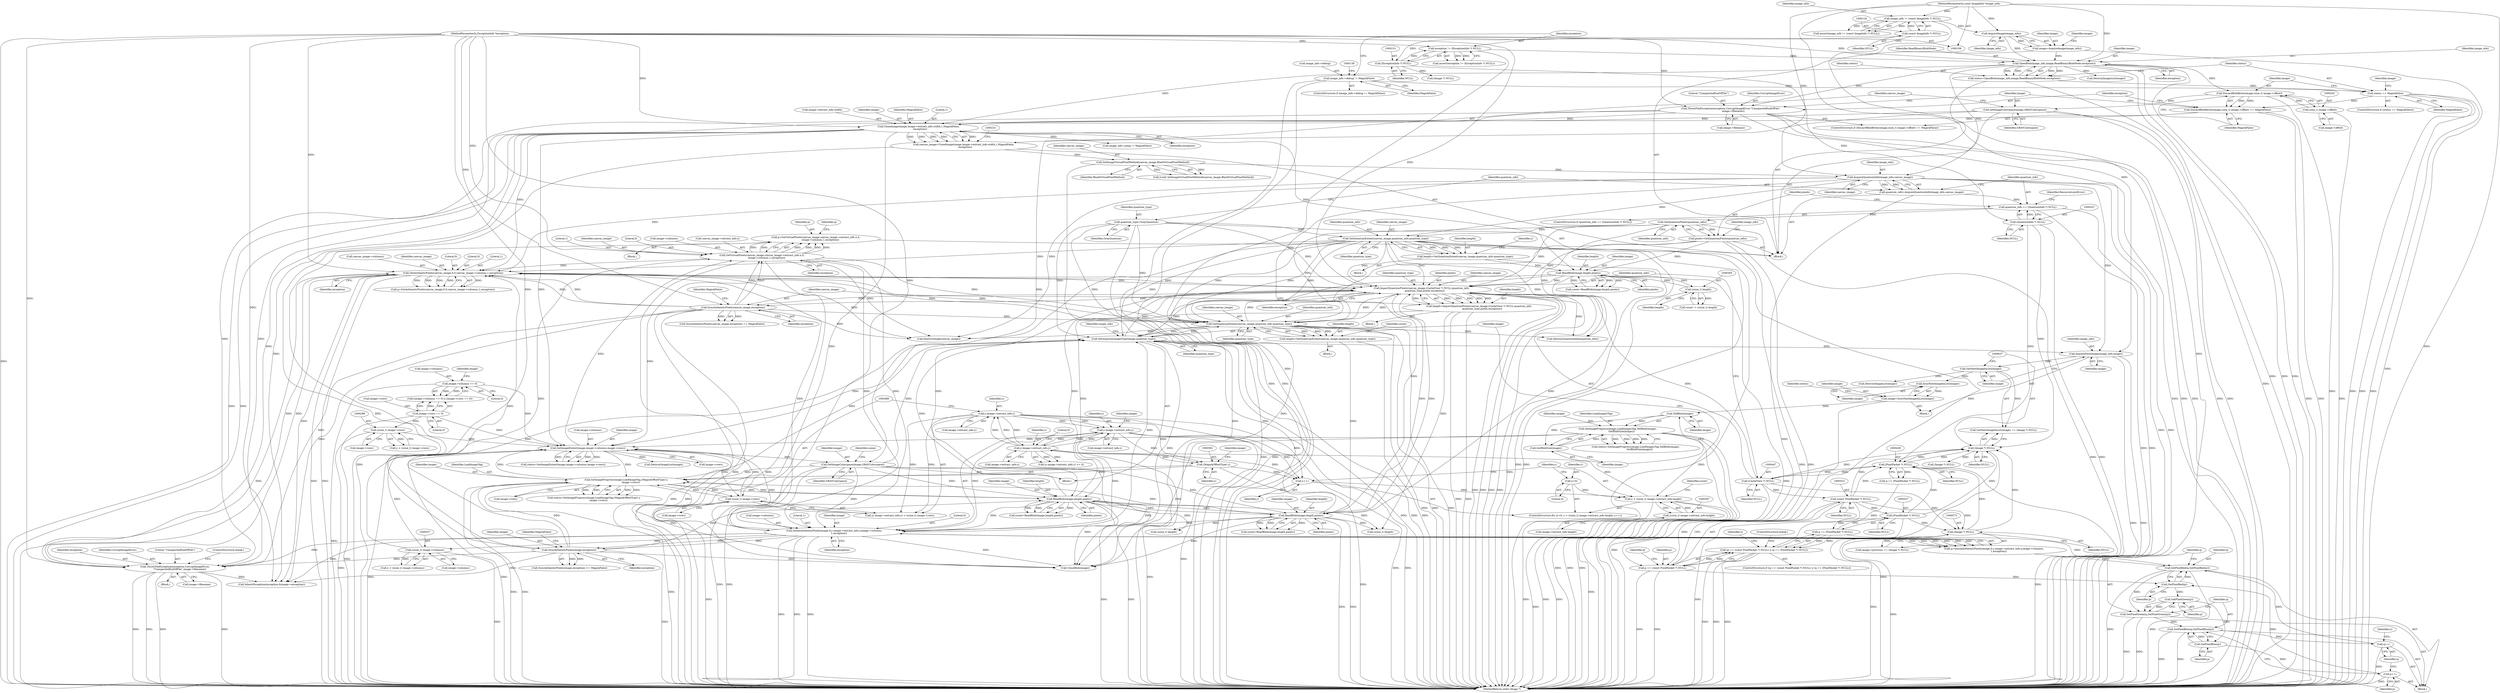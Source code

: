 digraph "0_ImageMagick_f6e9d0d9955e85bdd7540b251cd50d598dacc5e6_21@pointer" {
"1000485" [label="(Call,p=GetVirtualPixels(canvas_image,canvas_image->extract_info.x,0,\n            image->columns,1,exception))"];
"1000487" [label="(Call,GetVirtualPixels(canvas_image,canvas_image->extract_info.x,0,\n            image->columns,1,exception))"];
"1000455" [label="(Call,SyncAuthenticPixels(canvas_image,exception))"];
"1000444" [label="(Call,ImportQuantumPixels(canvas_image,(CacheView *) NULL,quantum_info,\n        quantum_type,pixels,exception))"];
"1000426" [label="(Call,GetAuthenticPixels(canvas_image,0,0,canvas_image->columns,1,exception))"];
"1000277" [label="(Call,GetQuantumExtent(canvas_image,quantum_info,quantum_type))"];
"1000240" [label="(Call,AcquireQuantumInfo(image_info,canvas_image))"];
"1000180" [label="(Call,OpenBlob(image_info,image,ReadBinaryBlobMode,exception))"];
"1000161" [label="(Call,AcquireImage(image_info))"];
"1000121" [label="(Call,image_info != (const ImageInfo *) NULL)"];
"1000107" [label="(MethodParameterIn,const ImageInfo *image_info)"];
"1000123" [label="(Call,(const ImageInfo *) NULL)"];
"1000159" [label="(Call,image=AcquireImage(image_info))"];
"1000148" [label="(Call,exception != (ExceptionInfo *) NULL)"];
"1000108" [label="(MethodParameterIn,ExceptionInfo *exception)"];
"1000150" [label="(Call,(ExceptionInfo *) NULL)"];
"1000232" [label="(Call,SetImageVirtualPixelMethod(canvas_image,BlackVirtualPixelMethod))"];
"1000218" [label="(Call,canvas_image=CloneImage(image,image->extract_info.width,1,MagickFalse,\n    exception))"];
"1000220" [label="(Call,CloneImage(image,image->extract_info.width,1,MagickFalse,\n    exception))"];
"1000215" [label="(Call,SetImageColorspace(image,GRAYColorspace))"];
"1000200" [label="(Call,DiscardBlobBytes(image,(size_t) image->offset))"];
"1000202" [label="(Call,(size_t) image->offset)"];
"1000199" [label="(Call,DiscardBlobBytes(image,(size_t) image->offset) == MagickFalse)"];
"1000186" [label="(Call,status == MagickFalse)"];
"1000178" [label="(Call,status=OpenBlob(image_info,image,ReadBinaryBlobMode,exception))"];
"1000133" [label="(Call,image_info->debug != MagickFalse)"];
"1000208" [label="(Call,ThrowFileException(exception,CorruptImageError,\"UnexpectedEndOfFile\",\n      image->filename))"];
"1000254" [label="(Call,GetQuantumPixels(quantum_info))"];
"1000244" [label="(Call,quantum_info == (QuantumInfo *) NULL)"];
"1000238" [label="(Call,quantum_info=AcquireQuantumInfo(image_info,canvas_image))"];
"1000246" [label="(Call,(QuantumInfo *) NULL)"];
"1000235" [label="(Call,quantum_type=GrayQuantum)"];
"1000380" [label="(Call,GetQuantumExtent(canvas_image,quantum_info,quantum_type))"];
"1000598" [label="(Call,SetQuantumImageType(image,quantum_type))"];
"1000578" [label="(Call,SetImageProgress(image,LoadImageTag,(MagickOffsetType) y,\n            image->rows))"];
"1000562" [label="(Call,SyncAuthenticPixels(image,exception))"];
"1000502" [label="(Call,QueueAuthenticPixels(image,0,y-image->extract_info.y,image->columns,\n            1,exception))"];
"1000594" [label="(Call,ReadBlob(image,length,pixels))"];
"1000386" [label="(Call,ReadBlob(image,length,pixels))"];
"1000370" [label="(Call,SetImageColorspace(image,GRAYColorspace))"];
"1000348" [label="(Call,SetImageExtent(image,image->columns,image->rows))"];
"1000297" [label="(Call,ReadBlob(image,length,pixels))"];
"1000304" [label="(Call,(ssize_t) length)"];
"1000275" [label="(Call,length=GetQuantumExtent(canvas_image,quantum_info,quantum_type))"];
"1000252" [label="(Call,pixels=GetQuantumPixels(quantum_info))"];
"1000654" [label="(Call,SetImageProgress(image,LoadImagesTag,TellBlob(image),\n          GetBlobSize(image)))"];
"1000659" [label="(Call,GetBlobSize(image))"];
"1000657" [label="(Call,TellBlob(image))"];
"1000648" [label="(Call,image=SyncNextImageInList(image))"];
"1000650" [label="(Call,SyncNextImageInList(image))"];
"1000634" [label="(Call,GetNextImageInList(image))"];
"1000629" [label="(Call,AcquireNextImage(image_info,image))"];
"1000165" [label="(Call,image->columns == 0)"];
"1000536" [label="(Call,(ssize_t) image->columns)"];
"1000287" [label="(Call,(ssize_t) image->rows)"];
"1000170" [label="(Call,image->rows == 0)"];
"1000479" [label="(Call,(ssize_t) image->rows)"];
"1000378" [label="(Call,length=GetQuantumExtent(canvas_image,quantum_info,quantum_type))"];
"1000442" [label="(Call,length=ImportQuantumPixels(canvas_image,(CacheView *) NULL,quantum_info,\n        quantum_type,pixels,exception))"];
"1000505" [label="(Call,y-image->extract_info.y)"];
"1000463" [label="(Call,y-image->extract_info.y)"];
"1000394" [label="(Call,y < (ssize_t) image->extract_info.height)"];
"1000391" [label="(Call,y=0)"];
"1000403" [label="(Call,y++)"];
"1000581" [label="(Call,(MagickOffsetType) y)"];
"1000472" [label="(Call,y-image->extract_info.y)"];
"1000396" [label="(Call,(ssize_t) image->extract_info.height)"];
"1000416" [label="(Call,ThrowFileException(exception,CorruptImageError,\n            \"UnexpectedEndOfFile\",image->filename))"];
"1000446" [label="(Call,(CacheView *) NULL)"];
"1000438" [label="(Call,(PixelPacket *) NULL)"];
"1000636" [label="(Call,(Image *) NULL)"];
"1000572" [label="(Call,(Image *) NULL)"];
"1000526" [label="(Call,(PixelPacket *) NULL)"];
"1000521" [label="(Call,(const PixelPacket *) NULL)"];
"1000519" [label="(Call,p == (const PixelPacket *) NULL)"];
"1000518" [label="(Call,(p == (const PixelPacket *) NULL) || (q == (PixelPacket *) NULL))"];
"1000546" [label="(Call,GetPixelRed(p))"];
"1000544" [label="(Call,SetPixelRed(q,GetPixelRed(p)))"];
"1000548" [label="(Call,SetPixelGreen(q,GetPixelGreen(p)))"];
"1000552" [label="(Call,SetPixelBlue(q,GetPixelBlue(p)))"];
"1000558" [label="(Call,q++)"];
"1000550" [label="(Call,GetPixelGreen(p))"];
"1000554" [label="(Call,GetPixelBlue(p))"];
"1000556" [label="(Call,p++)"];
"1000457" [label="(Identifier,exception)"];
"1000287" [label="(Call,(ssize_t) image->rows)"];
"1000600" [label="(Identifier,quantum_type)"];
"1000148" [label="(Call,exception != (ExceptionInfo *) NULL)"];
"1000592" [label="(Call,count=ReadBlob(image,length,pixels))"];
"1000195" [label="(Call,(Image *) NULL)"];
"1000227" [label="(Literal,1)"];
"1000217" [label="(Identifier,GRAYColorspace)"];
"1000185" [label="(ControlStructure,if (status == MagickFalse))"];
"1000440" [label="(Identifier,NULL)"];
"1000429" [label="(Literal,0)"];
"1000499" [label="(Identifier,exception)"];
"1000387" [label="(Identifier,image)"];
"1000556" [label="(Call,p++)"];
"1000465" [label="(Call,image->extract_info.y)"];
"1000169" [label="(Literal,0)"];
"1000542" [label="(Identifier,x)"];
"1000656" [label="(Identifier,LoadImagesTag)"];
"1000395" [label="(Identifier,y)"];
"1000346" [label="(Call,status=SetImageExtent(image,image->columns,image->rows))"];
"1000218" [label="(Call,canvas_image=CloneImage(image,image->extract_info.width,1,MagickFalse,\n    exception))"];
"1000562" [label="(Call,SyncAuthenticPixels(image,exception))"];
"1000630" [label="(Identifier,image_info)"];
"1000108" [label="(MethodParameterIn,ExceptionInfo *exception)"];
"1000543" [label="(Block,)"];
"1000152" [label="(Identifier,NULL)"];
"1000463" [label="(Call,y-image->extract_info.y)"];
"1000625" [label="(Call,(ssize_t) length)"];
"1000584" [label="(Call,image->rows)"];
"1000521" [label="(Call,(const PixelPacket *) NULL)"];
"1000259" [label="(Identifier,image_info)"];
"1000377" [label="(Block,)"];
"1000631" [label="(Identifier,image)"];
"1000240" [label="(Call,AcquireQuantumInfo(image_info,canvas_image))"];
"1000161" [label="(Call,AcquireImage(image_info))"];
"1000219" [label="(Identifier,canvas_image)"];
"1000536" [label="(Call,(ssize_t) image->columns)"];
"1000595" [label="(Identifier,image)"];
"1000186" [label="(Call,status == MagickFalse)"];
"1000628" [label="(Block,)"];
"1000404" [label="(Identifier,y)"];
"1000276" [label="(Identifier,length)"];
"1000568" [label="(Call,image->previous == (Image *) NULL)"];
"1000204" [label="(Call,image->offset)"];
"1000295" [label="(Call,count=ReadBlob(image,length,pixels))"];
"1000557" [label="(Identifier,p)"];
"1000107" [label="(MethodParameterIn,const ImageInfo *image_info)"];
"1000248" [label="(Identifier,NULL)"];
"1000555" [label="(Identifier,p)"];
"1000572" [label="(Call,(Image *) NULL)"];
"1000386" [label="(Call,ReadBlob(image,length,pixels))"];
"1000525" [label="(Identifier,q)"];
"1000207" [label="(Identifier,MagickFalse)"];
"1000392" [label="(Identifier,y)"];
"1000384" [label="(Call,count=ReadBlob(image,length,pixels))"];
"1000498" [label="(Literal,1)"];
"1000385" [label="(Identifier,count)"];
"1000420" [label="(Call,image->filename)"];
"1000350" [label="(Call,image->columns)"];
"1000375" [label="(Identifier,scene)"];
"1000191" [label="(Identifier,image)"];
"1000481" [label="(Call,image->rows)"];
"1000547" [label="(Identifier,p)"];
"1000147" [label="(Call,assert(exception != (ExceptionInfo *) NULL))"];
"1000167" [label="(Identifier,image)"];
"1000660" [label="(Identifier,image)"];
"1000423" [label="(ControlStructure,break;)"];
"1000532" [label="(Identifier,x)"];
"1000488" [label="(Identifier,canvas_image)"];
"1000300" [label="(Identifier,pixels)"];
"1000172" [label="(Identifier,image)"];
"1000529" [label="(ControlStructure,break;)"];
"1000458" [label="(Identifier,MagickFalse)"];
"1000464" [label="(Identifier,y)"];
"1000371" [label="(Identifier,image)"];
"1000368" [label="(Call,DestroyImageList(image))"];
"1000579" [label="(Identifier,image)"];
"1000581" [label="(Call,(MagickOffsetType) y)"];
"1000254" [label="(Call,GetQuantumPixels(quantum_info))"];
"1000550" [label="(Call,GetPixelGreen(p))"];
"1000512" [label="(Call,image->columns)"];
"1000558" [label="(Call,q++)"];
"1000501" [label="(Identifier,q)"];
"1000548" [label="(Call,SetPixelGreen(q,GetPixelGreen(p)))"];
"1000451" [label="(Identifier,pixels)"];
"1000321" [label="(Call,image_info->ping != MagickFalse)"];
"1000523" [label="(Identifier,NULL)"];
"1000182" [label="(Identifier,image)"];
"1000565" [label="(Identifier,MagickFalse)"];
"1000633" [label="(Call,GetNextImageInList(image) == (Image *) NULL)"];
"1000253" [label="(Identifier,pixels)"];
"1000390" [label="(ControlStructure,for (y=0; y < (ssize_t) image->extract_info.height; y++))"];
"1000361" [label="(Call,InheritException(exception,&image->exception))"];
"1000236" [label="(Identifier,quantum_type)"];
"1000657" [label="(Call,TellBlob(image))"];
"1000526" [label="(Call,(PixelPacket *) NULL)"];
"1000599" [label="(Identifier,image)"];
"1000561" [label="(Call,SyncAuthenticPixels(image,exception) == MagickFalse)"];
"1000211" [label="(Literal,\"UnexpectedEndOfFile\")"];
"1000120" [label="(Call,assert(image_info != (const ImageInfo *) NULL))"];
"1000551" [label="(Identifier,p)"];
"1000171" [label="(Call,image->rows)"];
"1000433" [label="(Literal,1)"];
"1000353" [label="(Call,image->rows)"];
"1000655" [label="(Identifier,image)"];
"1000162" [label="(Identifier,image_info)"];
"1000187" [label="(Identifier,status)"];
"1000200" [label="(Call,DiscardBlobBytes(image,(size_t) image->offset))"];
"1000578" [label="(Call,SetImageProgress(image,LoadImageTag,(MagickOffsetType) y,\n            image->rows))"];
"1000658" [label="(Identifier,image)"];
"1000444" [label="(Call,ImportQuantumPixels(canvas_image,(CacheView *) NULL,quantum_info,\n        quantum_type,pixels,exception))"];
"1000299" [label="(Identifier,length)"];
"1000642" [label="(Call,DestroyImageList(image))"];
"1000383" [label="(Identifier,quantum_type)"];
"1000697" [label="(MethodReturn,static Image *)"];
"1000517" [label="(ControlStructure,if ((p == (const PixelPacket *) NULL) || (q == (PixelPacket *) NULL)))"];
"1000348" [label="(Call,SetImageExtent(image,image->columns,image->rows))"];
"1000635" [label="(Identifier,image)"];
"1000285" [label="(Call,y < (ssize_t) image->rows)"];
"1000494" [label="(Literal,0)"];
"1000629" [label="(Call,AcquireNextImage(image_info,image))"];
"1000150" [label="(Call,(ExceptionInfo *) NULL)"];
"1000160" [label="(Identifier,image)"];
"1000250" [label="(Identifier,ResourceLimitError)"];
"1000462" [label="(Call,(y-image->extract_info.y) >= 0)"];
"1000164" [label="(Call,(image->columns == 0) || (image->rows == 0))"];
"1000232" [label="(Call,SetImageVirtualPixelMethod(canvas_image,BlackVirtualPixelMethod))"];
"1000382" [label="(Identifier,quantum_info)"];
"1000238" [label="(Call,quantum_info=AcquireQuantumInfo(image_info,canvas_image))"];
"1000222" [label="(Call,image->extract_info.width)"];
"1000221" [label="(Identifier,image)"];
"1000597" [label="(Identifier,pixels)"];
"1000165" [label="(Call,image->columns == 0)"];
"1000199" [label="(Call,DiscardBlobBytes(image,(size_t) image->offset) == MagickFalse)"];
"1000370" [label="(Call,SetImageColorspace(image,GRAYColorspace))"];
"1000255" [label="(Identifier,quantum_info)"];
"1000456" [label="(Identifier,canvas_image)"];
"1000121" [label="(Call,image_info != (const ImageInfo *) NULL)"];
"1000393" [label="(Literal,0)"];
"1000692" [label="(Call,CloseBlob(image))"];
"1000585" [label="(Identifier,image)"];
"1000649" [label="(Identifier,image)"];
"1000474" [label="(Call,image->extract_info.y)"];
"1000554" [label="(Call,GetPixelBlue(p))"];
"1000417" [label="(Identifier,exception)"];
"1000430" [label="(Call,canvas_image->columns)"];
"1000659" [label="(Call,GetBlobSize(image))"];
"1000415" [label="(Block,)"];
"1000688" [label="(Call,DestroyImage(canvas_image))"];
"1000502" [label="(Call,QueueAuthenticPixels(image,0,y-image->extract_info.y,image->columns,\n            1,exception))"];
"1000188" [label="(Identifier,MagickFalse)"];
"1000675" [label="(Call,DestroyQuantumInfo(quantum_info))"];
"1000479" [label="(Call,(ssize_t) image->rows)"];
"1000379" [label="(Identifier,length)"];
"1000306" [label="(Identifier,length)"];
"1000553" [label="(Identifier,q)"];
"1000372" [label="(Identifier,GRAYColorspace)"];
"1000280" [label="(Identifier,quantum_type)"];
"1000443" [label="(Identifier,length)"];
"1000234" [label="(Identifier,BlackVirtualPixelMethod)"];
"1000552" [label="(Call,SetPixelBlue(q,GetPixelBlue(p)))"];
"1000416" [label="(Call,ThrowFileException(exception,CorruptImageError,\n            \"UnexpectedEndOfFile\",image->filename))"];
"1000486" [label="(Identifier,p)"];
"1000446" [label="(Call,(CacheView *) NULL)"];
"1000485" [label="(Call,p=GetVirtualPixels(canvas_image,canvas_image->extract_info.x,0,\n            image->columns,1,exception))"];
"1000122" [label="(Identifier,image_info)"];
"1000515" [label="(Literal,1)"];
"1000506" [label="(Identifier,y)"];
"1000604" [label="(Identifier,image_info)"];
"1000298" [label="(Identifier,image)"];
"1000520" [label="(Identifier,p)"];
"1000503" [label="(Identifier,image)"];
"1000170" [label="(Call,image->rows == 0)"];
"1000233" [label="(Identifier,canvas_image)"];
"1000518" [label="(Call,(p == (const PixelPacket *) NULL) || (q == (PixelPacket *) NULL))"];
"1000237" [label="(Identifier,GrayQuantum)"];
"1000277" [label="(Call,GetQuantumExtent(canvas_image,quantum_info,quantum_type))"];
"1000159" [label="(Call,image=AcquireImage(image_info))"];
"1000192" [label="(Call,DestroyImageList(image))"];
"1000389" [label="(Identifier,pixels)"];
"1000583" [label="(Identifier,y)"];
"1000241" [label="(Identifier,image_info)"];
"1000544" [label="(Call,SetPixelRed(q,GetPixelRed(p)))"];
"1000427" [label="(Identifier,canvas_image)"];
"1000209" [label="(Identifier,exception)"];
"1000252" [label="(Call,pixels=GetQuantumPixels(quantum_info))"];
"1000454" [label="(Call,SyncAuthenticPixels(canvas_image,exception) == MagickFalse)"];
"1000235" [label="(Call,quantum_type=GrayQuantum)"];
"1000636" [label="(Call,(Image *) NULL)"];
"1000563" [label="(Identifier,image)"];
"1000180" [label="(Call,OpenBlob(image_info,image,ReadBinaryBlobMode,exception))"];
"1000181" [label="(Identifier,image_info)"];
"1000471" [label="(Call,(y-image->extract_info.y) < (ssize_t) image->rows)"];
"1000411" [label="(Identifier,count)"];
"1000244" [label="(Call,quantum_info == (QuantumInfo *) NULL)"];
"1000546" [label="(Call,GetPixelRed(p))"];
"1000125" [label="(Identifier,NULL)"];
"1000243" [label="(ControlStructure,if (quantum_info == (QuantumInfo *) NULL))"];
"1000449" [label="(Identifier,quantum_info)"];
"1000424" [label="(Call,q=GetAuthenticPixels(canvas_image,0,0,canvas_image->columns,1,exception))"];
"1000470" [label="(Literal,0)"];
"1000137" [label="(Identifier,MagickFalse)"];
"1000436" [label="(Call,q == (PixelPacket *) NULL)"];
"1000381" [label="(Identifier,canvas_image)"];
"1000412" [label="(Call,(ssize_t) length)"];
"1000634" [label="(Call,GetNextImageInList(image))"];
"1000455" [label="(Call,SyncAuthenticPixels(canvas_image,exception))"];
"1000215" [label="(Call,SetImageColorspace(image,GRAYColorspace))"];
"1000507" [label="(Call,image->extract_info.y)"];
"1000198" [label="(ControlStructure,if (DiscardBlobBytes(image,(size_t) image->offset) == MagickFalse))"];
"1000564" [label="(Identifier,exception)"];
"1000495" [label="(Call,image->columns)"];
"1000445" [label="(Identifier,canvas_image)"];
"1000230" [label="(Call,(void) SetImageVirtualPixelMethod(canvas_image,BlackVirtualPixelMethod))"];
"1000653" [label="(Identifier,status)"];
"1000349" [label="(Identifier,image)"];
"1000580" [label="(Identifier,LoadImageTag)"];
"1000645" [label="(Call,(Image *) NULL)"];
"1000210" [label="(Identifier,CorruptImageError)"];
"1000297" [label="(Call,ReadBlob(image,length,pixels))"];
"1000391" [label="(Call,y=0)"];
"1000279" [label="(Identifier,quantum_info)"];
"1000574" [label="(Identifier,NULL)"];
"1000519" [label="(Call,p == (const PixelPacket *) NULL)"];
"1000403" [label="(Call,y++)"];
"1000598" [label="(Call,SetQuantumImageType(image,quantum_type))"];
"1000434" [label="(Identifier,exception)"];
"1000418" [label="(Identifier,CorruptImageError)"];
"1000220" [label="(Call,CloneImage(image,image->extract_info.width,1,MagickFalse,\n    exception))"];
"1000201" [label="(Identifier,image)"];
"1000228" [label="(Identifier,MagickFalse)"];
"1000246" [label="(Call,(QuantumInfo *) NULL)"];
"1000448" [label="(Identifier,NULL)"];
"1000438" [label="(Call,(PixelPacket *) NULL)"];
"1000245" [label="(Identifier,quantum_info)"];
"1000524" [label="(Call,q == (PixelPacket *) NULL)"];
"1000450" [label="(Identifier,quantum_type)"];
"1000380" [label="(Call,GetQuantumExtent(canvas_image,quantum_info,quantum_type))"];
"1000650" [label="(Call,SyncNextImageInList(image))"];
"1000528" [label="(Identifier,NULL)"];
"1000208" [label="(Call,ThrowFileException(exception,CorruptImageError,\"UnexpectedEndOfFile\",\n      image->filename))"];
"1000516" [label="(Identifier,exception)"];
"1000275" [label="(Call,length=GetQuantumExtent(canvas_image,quantum_info,quantum_type))"];
"1000149" [label="(Identifier,exception)"];
"1000278" [label="(Identifier,canvas_image)"];
"1000489" [label="(Call,canvas_image->extract_info.x)"];
"1000109" [label="(Block,)"];
"1000229" [label="(Identifier,exception)"];
"1000426" [label="(Call,GetAuthenticPixels(canvas_image,0,0,canvas_image->columns,1,exception))"];
"1000318" [label="(Block,)"];
"1000216" [label="(Identifier,image)"];
"1000504" [label="(Literal,0)"];
"1000179" [label="(Identifier,status)"];
"1000302" [label="(Call,count != (ssize_t) length)"];
"1000651" [label="(Identifier,image)"];
"1000394" [label="(Call,y < (ssize_t) image->extract_info.height)"];
"1000174" [label="(Literal,0)"];
"1000398" [label="(Call,image->extract_info.height)"];
"1000472" [label="(Call,y-image->extract_info.y)"];
"1000166" [label="(Call,image->columns)"];
"1000270" [label="(Block,)"];
"1000538" [label="(Call,image->columns)"];
"1000419" [label="(Literal,\"UnexpectedEndOfFile\")"];
"1000202" [label="(Call,(size_t) image->offset)"];
"1000239" [label="(Identifier,quantum_info)"];
"1000654" [label="(Call,SetImageProgress(image,LoadImagesTag,TellBlob(image),\n          GetBlobSize(image)))"];
"1000178" [label="(Call,status=OpenBlob(image_info,image,ReadBinaryBlobMode,exception))"];
"1000545" [label="(Identifier,q)"];
"1000378" [label="(Call,length=GetQuantumExtent(canvas_image,quantum_info,quantum_type))"];
"1000405" [label="(Block,)"];
"1000638" [label="(Identifier,NULL)"];
"1000473" [label="(Identifier,y)"];
"1000594" [label="(Call,ReadBlob(image,length,pixels))"];
"1000388" [label="(Identifier,length)"];
"1000442" [label="(Call,length=ImportQuantumPixels(canvas_image,(CacheView *) NULL,quantum_info,\n        quantum_type,pixels,exception))"];
"1000242" [label="(Identifier,canvas_image)"];
"1000596" [label="(Identifier,length)"];
"1000289" [label="(Call,image->rows)"];
"1000534" [label="(Call,x < (ssize_t) image->columns)"];
"1000428" [label="(Literal,0)"];
"1000396" [label="(Call,(ssize_t) image->extract_info.height)"];
"1000132" [label="(ControlStructure,if (image_info->debug != MagickFalse))"];
"1000212" [label="(Call,image->filename)"];
"1000487" [label="(Call,GetVirtualPixels(canvas_image,canvas_image->extract_info.x,0,\n            image->columns,1,exception))"];
"1000559" [label="(Identifier,q)"];
"1000648" [label="(Call,image=SyncNextImageInList(image))"];
"1000505" [label="(Call,y-image->extract_info.y)"];
"1000304" [label="(Call,(ssize_t) length)"];
"1000500" [label="(Call,q=QueueAuthenticPixels(image,0,y-image->extract_info.y,image->columns,\n            1,exception))"];
"1000283" [label="(Identifier,y)"];
"1000549" [label="(Identifier,q)"];
"1000123" [label="(Call,(const ImageInfo *) NULL)"];
"1000184" [label="(Identifier,exception)"];
"1000133" [label="(Call,image_info->debug != MagickFalse)"];
"1000484" [label="(Block,)"];
"1000576" [label="(Call,status=SetImageProgress(image,LoadImageTag,(MagickOffsetType) y,\n            image->rows))"];
"1000183" [label="(Identifier,ReadBinaryBlobMode)"];
"1000134" [label="(Call,image_info->debug)"];
"1000513" [label="(Identifier,image)"];
"1000452" [label="(Identifier,exception)"];
"1000652" [label="(Call,status=SetImageProgress(image,LoadImagesTag,TellBlob(image),\n          GetBlobSize(image)))"];
"1000485" -> "1000484"  [label="AST: "];
"1000485" -> "1000487"  [label="CFG: "];
"1000486" -> "1000485"  [label="AST: "];
"1000487" -> "1000485"  [label="AST: "];
"1000501" -> "1000485"  [label="CFG: "];
"1000485" -> "1000697"  [label="DDG: "];
"1000487" -> "1000485"  [label="DDG: "];
"1000487" -> "1000485"  [label="DDG: "];
"1000487" -> "1000485"  [label="DDG: "];
"1000487" -> "1000485"  [label="DDG: "];
"1000487" -> "1000485"  [label="DDG: "];
"1000487" -> "1000485"  [label="DDG: "];
"1000485" -> "1000519"  [label="DDG: "];
"1000487" -> "1000499"  [label="CFG: "];
"1000488" -> "1000487"  [label="AST: "];
"1000489" -> "1000487"  [label="AST: "];
"1000494" -> "1000487"  [label="AST: "];
"1000495" -> "1000487"  [label="AST: "];
"1000498" -> "1000487"  [label="AST: "];
"1000499" -> "1000487"  [label="AST: "];
"1000487" -> "1000697"  [label="DDG: "];
"1000487" -> "1000697"  [label="DDG: "];
"1000487" -> "1000380"  [label="DDG: "];
"1000487" -> "1000426"  [label="DDG: "];
"1000455" -> "1000487"  [label="DDG: "];
"1000455" -> "1000487"  [label="DDG: "];
"1000348" -> "1000487"  [label="DDG: "];
"1000536" -> "1000487"  [label="DDG: "];
"1000108" -> "1000487"  [label="DDG: "];
"1000487" -> "1000502"  [label="DDG: "];
"1000487" -> "1000502"  [label="DDG: "];
"1000487" -> "1000688"  [label="DDG: "];
"1000455" -> "1000454"  [label="AST: "];
"1000455" -> "1000457"  [label="CFG: "];
"1000456" -> "1000455"  [label="AST: "];
"1000457" -> "1000455"  [label="AST: "];
"1000458" -> "1000455"  [label="CFG: "];
"1000455" -> "1000697"  [label="DDG: "];
"1000455" -> "1000697"  [label="DDG: "];
"1000455" -> "1000361"  [label="DDG: "];
"1000455" -> "1000380"  [label="DDG: "];
"1000455" -> "1000416"  [label="DDG: "];
"1000455" -> "1000426"  [label="DDG: "];
"1000455" -> "1000426"  [label="DDG: "];
"1000455" -> "1000454"  [label="DDG: "];
"1000455" -> "1000454"  [label="DDG: "];
"1000444" -> "1000455"  [label="DDG: "];
"1000444" -> "1000455"  [label="DDG: "];
"1000108" -> "1000455"  [label="DDG: "];
"1000455" -> "1000688"  [label="DDG: "];
"1000444" -> "1000442"  [label="AST: "];
"1000444" -> "1000452"  [label="CFG: "];
"1000445" -> "1000444"  [label="AST: "];
"1000446" -> "1000444"  [label="AST: "];
"1000449" -> "1000444"  [label="AST: "];
"1000450" -> "1000444"  [label="AST: "];
"1000451" -> "1000444"  [label="AST: "];
"1000452" -> "1000444"  [label="AST: "];
"1000442" -> "1000444"  [label="CFG: "];
"1000444" -> "1000697"  [label="DDG: "];
"1000444" -> "1000697"  [label="DDG: "];
"1000444" -> "1000697"  [label="DDG: "];
"1000444" -> "1000697"  [label="DDG: "];
"1000444" -> "1000380"  [label="DDG: "];
"1000444" -> "1000386"  [label="DDG: "];
"1000444" -> "1000442"  [label="DDG: "];
"1000444" -> "1000442"  [label="DDG: "];
"1000444" -> "1000442"  [label="DDG: "];
"1000444" -> "1000442"  [label="DDG: "];
"1000444" -> "1000442"  [label="DDG: "];
"1000444" -> "1000442"  [label="DDG: "];
"1000426" -> "1000444"  [label="DDG: "];
"1000426" -> "1000444"  [label="DDG: "];
"1000446" -> "1000444"  [label="DDG: "];
"1000254" -> "1000444"  [label="DDG: "];
"1000380" -> "1000444"  [label="DDG: "];
"1000380" -> "1000444"  [label="DDG: "];
"1000277" -> "1000444"  [label="DDG: "];
"1000277" -> "1000444"  [label="DDG: "];
"1000235" -> "1000444"  [label="DDG: "];
"1000598" -> "1000444"  [label="DDG: "];
"1000386" -> "1000444"  [label="DDG: "];
"1000252" -> "1000444"  [label="DDG: "];
"1000594" -> "1000444"  [label="DDG: "];
"1000297" -> "1000444"  [label="DDG: "];
"1000108" -> "1000444"  [label="DDG: "];
"1000444" -> "1000594"  [label="DDG: "];
"1000444" -> "1000598"  [label="DDG: "];
"1000444" -> "1000675"  [label="DDG: "];
"1000426" -> "1000424"  [label="AST: "];
"1000426" -> "1000434"  [label="CFG: "];
"1000427" -> "1000426"  [label="AST: "];
"1000428" -> "1000426"  [label="AST: "];
"1000429" -> "1000426"  [label="AST: "];
"1000430" -> "1000426"  [label="AST: "];
"1000433" -> "1000426"  [label="AST: "];
"1000434" -> "1000426"  [label="AST: "];
"1000424" -> "1000426"  [label="CFG: "];
"1000426" -> "1000697"  [label="DDG: "];
"1000426" -> "1000697"  [label="DDG: "];
"1000426" -> "1000697"  [label="DDG: "];
"1000426" -> "1000361"  [label="DDG: "];
"1000426" -> "1000380"  [label="DDG: "];
"1000426" -> "1000416"  [label="DDG: "];
"1000426" -> "1000424"  [label="DDG: "];
"1000426" -> "1000424"  [label="DDG: "];
"1000426" -> "1000424"  [label="DDG: "];
"1000426" -> "1000424"  [label="DDG: "];
"1000426" -> "1000424"  [label="DDG: "];
"1000277" -> "1000426"  [label="DDG: "];
"1000240" -> "1000426"  [label="DDG: "];
"1000380" -> "1000426"  [label="DDG: "];
"1000220" -> "1000426"  [label="DDG: "];
"1000502" -> "1000426"  [label="DDG: "];
"1000562" -> "1000426"  [label="DDG: "];
"1000416" -> "1000426"  [label="DDG: "];
"1000108" -> "1000426"  [label="DDG: "];
"1000426" -> "1000688"  [label="DDG: "];
"1000277" -> "1000275"  [label="AST: "];
"1000277" -> "1000280"  [label="CFG: "];
"1000278" -> "1000277"  [label="AST: "];
"1000279" -> "1000277"  [label="AST: "];
"1000280" -> "1000277"  [label="AST: "];
"1000275" -> "1000277"  [label="CFG: "];
"1000277" -> "1000697"  [label="DDG: "];
"1000277" -> "1000697"  [label="DDG: "];
"1000277" -> "1000697"  [label="DDG: "];
"1000277" -> "1000275"  [label="DDG: "];
"1000277" -> "1000275"  [label="DDG: "];
"1000277" -> "1000275"  [label="DDG: "];
"1000240" -> "1000277"  [label="DDG: "];
"1000254" -> "1000277"  [label="DDG: "];
"1000235" -> "1000277"  [label="DDG: "];
"1000277" -> "1000380"  [label="DDG: "];
"1000277" -> "1000380"  [label="DDG: "];
"1000277" -> "1000380"  [label="DDG: "];
"1000277" -> "1000598"  [label="DDG: "];
"1000277" -> "1000675"  [label="DDG: "];
"1000277" -> "1000688"  [label="DDG: "];
"1000240" -> "1000238"  [label="AST: "];
"1000240" -> "1000242"  [label="CFG: "];
"1000241" -> "1000240"  [label="AST: "];
"1000242" -> "1000240"  [label="AST: "];
"1000238" -> "1000240"  [label="CFG: "];
"1000240" -> "1000697"  [label="DDG: "];
"1000240" -> "1000697"  [label="DDG: "];
"1000240" -> "1000238"  [label="DDG: "];
"1000240" -> "1000238"  [label="DDG: "];
"1000180" -> "1000240"  [label="DDG: "];
"1000107" -> "1000240"  [label="DDG: "];
"1000232" -> "1000240"  [label="DDG: "];
"1000240" -> "1000380"  [label="DDG: "];
"1000240" -> "1000629"  [label="DDG: "];
"1000240" -> "1000688"  [label="DDG: "];
"1000180" -> "1000178"  [label="AST: "];
"1000180" -> "1000184"  [label="CFG: "];
"1000181" -> "1000180"  [label="AST: "];
"1000182" -> "1000180"  [label="AST: "];
"1000183" -> "1000180"  [label="AST: "];
"1000184" -> "1000180"  [label="AST: "];
"1000178" -> "1000180"  [label="CFG: "];
"1000180" -> "1000697"  [label="DDG: "];
"1000180" -> "1000697"  [label="DDG: "];
"1000180" -> "1000697"  [label="DDG: "];
"1000180" -> "1000178"  [label="DDG: "];
"1000180" -> "1000178"  [label="DDG: "];
"1000180" -> "1000178"  [label="DDG: "];
"1000180" -> "1000178"  [label="DDG: "];
"1000161" -> "1000180"  [label="DDG: "];
"1000107" -> "1000180"  [label="DDG: "];
"1000159" -> "1000180"  [label="DDG: "];
"1000148" -> "1000180"  [label="DDG: "];
"1000108" -> "1000180"  [label="DDG: "];
"1000180" -> "1000192"  [label="DDG: "];
"1000180" -> "1000200"  [label="DDG: "];
"1000180" -> "1000208"  [label="DDG: "];
"1000180" -> "1000220"  [label="DDG: "];
"1000161" -> "1000159"  [label="AST: "];
"1000161" -> "1000162"  [label="CFG: "];
"1000162" -> "1000161"  [label="AST: "];
"1000159" -> "1000161"  [label="CFG: "];
"1000161" -> "1000159"  [label="DDG: "];
"1000121" -> "1000161"  [label="DDG: "];
"1000107" -> "1000161"  [label="DDG: "];
"1000121" -> "1000120"  [label="AST: "];
"1000121" -> "1000123"  [label="CFG: "];
"1000122" -> "1000121"  [label="AST: "];
"1000123" -> "1000121"  [label="AST: "];
"1000120" -> "1000121"  [label="CFG: "];
"1000121" -> "1000697"  [label="DDG: "];
"1000121" -> "1000120"  [label="DDG: "];
"1000121" -> "1000120"  [label="DDG: "];
"1000107" -> "1000121"  [label="DDG: "];
"1000123" -> "1000121"  [label="DDG: "];
"1000107" -> "1000106"  [label="AST: "];
"1000107" -> "1000697"  [label="DDG: "];
"1000107" -> "1000629"  [label="DDG: "];
"1000123" -> "1000125"  [label="CFG: "];
"1000124" -> "1000123"  [label="AST: "];
"1000125" -> "1000123"  [label="AST: "];
"1000123" -> "1000150"  [label="DDG: "];
"1000159" -> "1000109"  [label="AST: "];
"1000160" -> "1000159"  [label="AST: "];
"1000167" -> "1000159"  [label="CFG: "];
"1000159" -> "1000697"  [label="DDG: "];
"1000148" -> "1000147"  [label="AST: "];
"1000148" -> "1000150"  [label="CFG: "];
"1000149" -> "1000148"  [label="AST: "];
"1000150" -> "1000148"  [label="AST: "];
"1000147" -> "1000148"  [label="CFG: "];
"1000148" -> "1000697"  [label="DDG: "];
"1000148" -> "1000147"  [label="DDG: "];
"1000148" -> "1000147"  [label="DDG: "];
"1000108" -> "1000148"  [label="DDG: "];
"1000150" -> "1000148"  [label="DDG: "];
"1000108" -> "1000106"  [label="AST: "];
"1000108" -> "1000697"  [label="DDG: "];
"1000108" -> "1000208"  [label="DDG: "];
"1000108" -> "1000220"  [label="DDG: "];
"1000108" -> "1000361"  [label="DDG: "];
"1000108" -> "1000416"  [label="DDG: "];
"1000108" -> "1000502"  [label="DDG: "];
"1000108" -> "1000562"  [label="DDG: "];
"1000150" -> "1000152"  [label="CFG: "];
"1000151" -> "1000150"  [label="AST: "];
"1000152" -> "1000150"  [label="AST: "];
"1000150" -> "1000195"  [label="DDG: "];
"1000150" -> "1000246"  [label="DDG: "];
"1000232" -> "1000230"  [label="AST: "];
"1000232" -> "1000234"  [label="CFG: "];
"1000233" -> "1000232"  [label="AST: "];
"1000234" -> "1000232"  [label="AST: "];
"1000230" -> "1000232"  [label="CFG: "];
"1000232" -> "1000697"  [label="DDG: "];
"1000232" -> "1000230"  [label="DDG: "];
"1000232" -> "1000230"  [label="DDG: "];
"1000218" -> "1000232"  [label="DDG: "];
"1000218" -> "1000109"  [label="AST: "];
"1000218" -> "1000220"  [label="CFG: "];
"1000219" -> "1000218"  [label="AST: "];
"1000220" -> "1000218"  [label="AST: "];
"1000231" -> "1000218"  [label="CFG: "];
"1000218" -> "1000697"  [label="DDG: "];
"1000220" -> "1000218"  [label="DDG: "];
"1000220" -> "1000218"  [label="DDG: "];
"1000220" -> "1000218"  [label="DDG: "];
"1000220" -> "1000218"  [label="DDG: "];
"1000220" -> "1000218"  [label="DDG: "];
"1000220" -> "1000229"  [label="CFG: "];
"1000221" -> "1000220"  [label="AST: "];
"1000222" -> "1000220"  [label="AST: "];
"1000227" -> "1000220"  [label="AST: "];
"1000228" -> "1000220"  [label="AST: "];
"1000229" -> "1000220"  [label="AST: "];
"1000220" -> "1000697"  [label="DDG: "];
"1000220" -> "1000697"  [label="DDG: "];
"1000215" -> "1000220"  [label="DDG: "];
"1000199" -> "1000220"  [label="DDG: "];
"1000208" -> "1000220"  [label="DDG: "];
"1000220" -> "1000297"  [label="DDG: "];
"1000220" -> "1000321"  [label="DDG: "];
"1000220" -> "1000348"  [label="DDG: "];
"1000220" -> "1000361"  [label="DDG: "];
"1000220" -> "1000416"  [label="DDG: "];
"1000220" -> "1000692"  [label="DDG: "];
"1000215" -> "1000109"  [label="AST: "];
"1000215" -> "1000217"  [label="CFG: "];
"1000216" -> "1000215"  [label="AST: "];
"1000217" -> "1000215"  [label="AST: "];
"1000219" -> "1000215"  [label="CFG: "];
"1000215" -> "1000697"  [label="DDG: "];
"1000215" -> "1000697"  [label="DDG: "];
"1000200" -> "1000215"  [label="DDG: "];
"1000215" -> "1000370"  [label="DDG: "];
"1000200" -> "1000199"  [label="AST: "];
"1000200" -> "1000202"  [label="CFG: "];
"1000201" -> "1000200"  [label="AST: "];
"1000202" -> "1000200"  [label="AST: "];
"1000207" -> "1000200"  [label="CFG: "];
"1000200" -> "1000697"  [label="DDG: "];
"1000200" -> "1000199"  [label="DDG: "];
"1000200" -> "1000199"  [label="DDG: "];
"1000202" -> "1000200"  [label="DDG: "];
"1000202" -> "1000204"  [label="CFG: "];
"1000203" -> "1000202"  [label="AST: "];
"1000204" -> "1000202"  [label="AST: "];
"1000202" -> "1000697"  [label="DDG: "];
"1000199" -> "1000198"  [label="AST: "];
"1000199" -> "1000207"  [label="CFG: "];
"1000207" -> "1000199"  [label="AST: "];
"1000209" -> "1000199"  [label="CFG: "];
"1000216" -> "1000199"  [label="CFG: "];
"1000199" -> "1000697"  [label="DDG: "];
"1000199" -> "1000697"  [label="DDG: "];
"1000186" -> "1000199"  [label="DDG: "];
"1000186" -> "1000185"  [label="AST: "];
"1000186" -> "1000188"  [label="CFG: "];
"1000187" -> "1000186"  [label="AST: "];
"1000188" -> "1000186"  [label="AST: "];
"1000191" -> "1000186"  [label="CFG: "];
"1000201" -> "1000186"  [label="CFG: "];
"1000186" -> "1000697"  [label="DDG: "];
"1000186" -> "1000697"  [label="DDG: "];
"1000186" -> "1000697"  [label="DDG: "];
"1000178" -> "1000186"  [label="DDG: "];
"1000133" -> "1000186"  [label="DDG: "];
"1000178" -> "1000109"  [label="AST: "];
"1000179" -> "1000178"  [label="AST: "];
"1000187" -> "1000178"  [label="CFG: "];
"1000178" -> "1000697"  [label="DDG: "];
"1000133" -> "1000132"  [label="AST: "];
"1000133" -> "1000137"  [label="CFG: "];
"1000134" -> "1000133"  [label="AST: "];
"1000137" -> "1000133"  [label="AST: "];
"1000139" -> "1000133"  [label="CFG: "];
"1000149" -> "1000133"  [label="CFG: "];
"1000133" -> "1000697"  [label="DDG: "];
"1000133" -> "1000697"  [label="DDG: "];
"1000208" -> "1000198"  [label="AST: "];
"1000208" -> "1000212"  [label="CFG: "];
"1000209" -> "1000208"  [label="AST: "];
"1000210" -> "1000208"  [label="AST: "];
"1000211" -> "1000208"  [label="AST: "];
"1000212" -> "1000208"  [label="AST: "];
"1000216" -> "1000208"  [label="CFG: "];
"1000208" -> "1000697"  [label="DDG: "];
"1000208" -> "1000697"  [label="DDG: "];
"1000208" -> "1000697"  [label="DDG: "];
"1000208" -> "1000416"  [label="DDG: "];
"1000208" -> "1000416"  [label="DDG: "];
"1000254" -> "1000252"  [label="AST: "];
"1000254" -> "1000255"  [label="CFG: "];
"1000255" -> "1000254"  [label="AST: "];
"1000252" -> "1000254"  [label="CFG: "];
"1000254" -> "1000697"  [label="DDG: "];
"1000254" -> "1000252"  [label="DDG: "];
"1000244" -> "1000254"  [label="DDG: "];
"1000254" -> "1000380"  [label="DDG: "];
"1000254" -> "1000675"  [label="DDG: "];
"1000244" -> "1000243"  [label="AST: "];
"1000244" -> "1000246"  [label="CFG: "];
"1000245" -> "1000244"  [label="AST: "];
"1000246" -> "1000244"  [label="AST: "];
"1000250" -> "1000244"  [label="CFG: "];
"1000253" -> "1000244"  [label="CFG: "];
"1000244" -> "1000697"  [label="DDG: "];
"1000244" -> "1000697"  [label="DDG: "];
"1000238" -> "1000244"  [label="DDG: "];
"1000246" -> "1000244"  [label="DDG: "];
"1000238" -> "1000109"  [label="AST: "];
"1000239" -> "1000238"  [label="AST: "];
"1000245" -> "1000238"  [label="CFG: "];
"1000238" -> "1000697"  [label="DDG: "];
"1000246" -> "1000248"  [label="CFG: "];
"1000247" -> "1000246"  [label="AST: "];
"1000248" -> "1000246"  [label="AST: "];
"1000246" -> "1000697"  [label="DDG: "];
"1000246" -> "1000438"  [label="DDG: "];
"1000246" -> "1000636"  [label="DDG: "];
"1000235" -> "1000109"  [label="AST: "];
"1000235" -> "1000237"  [label="CFG: "];
"1000236" -> "1000235"  [label="AST: "];
"1000237" -> "1000235"  [label="AST: "];
"1000239" -> "1000235"  [label="CFG: "];
"1000235" -> "1000697"  [label="DDG: "];
"1000235" -> "1000697"  [label="DDG: "];
"1000235" -> "1000380"  [label="DDG: "];
"1000235" -> "1000598"  [label="DDG: "];
"1000380" -> "1000378"  [label="AST: "];
"1000380" -> "1000383"  [label="CFG: "];
"1000381" -> "1000380"  [label="AST: "];
"1000382" -> "1000380"  [label="AST: "];
"1000383" -> "1000380"  [label="AST: "];
"1000378" -> "1000380"  [label="CFG: "];
"1000380" -> "1000697"  [label="DDG: "];
"1000380" -> "1000697"  [label="DDG: "];
"1000380" -> "1000697"  [label="DDG: "];
"1000380" -> "1000378"  [label="DDG: "];
"1000380" -> "1000378"  [label="DDG: "];
"1000380" -> "1000378"  [label="DDG: "];
"1000598" -> "1000380"  [label="DDG: "];
"1000380" -> "1000598"  [label="DDG: "];
"1000380" -> "1000675"  [label="DDG: "];
"1000380" -> "1000688"  [label="DDG: "];
"1000598" -> "1000318"  [label="AST: "];
"1000598" -> "1000600"  [label="CFG: "];
"1000599" -> "1000598"  [label="AST: "];
"1000600" -> "1000598"  [label="AST: "];
"1000604" -> "1000598"  [label="CFG: "];
"1000598" -> "1000697"  [label="DDG: "];
"1000598" -> "1000697"  [label="DDG: "];
"1000598" -> "1000348"  [label="DDG: "];
"1000578" -> "1000598"  [label="DDG: "];
"1000562" -> "1000598"  [label="DDG: "];
"1000594" -> "1000598"  [label="DDG: "];
"1000502" -> "1000598"  [label="DDG: "];
"1000386" -> "1000598"  [label="DDG: "];
"1000370" -> "1000598"  [label="DDG: "];
"1000598" -> "1000629"  [label="DDG: "];
"1000598" -> "1000692"  [label="DDG: "];
"1000578" -> "1000576"  [label="AST: "];
"1000578" -> "1000584"  [label="CFG: "];
"1000579" -> "1000578"  [label="AST: "];
"1000580" -> "1000578"  [label="AST: "];
"1000581" -> "1000578"  [label="AST: "];
"1000584" -> "1000578"  [label="AST: "];
"1000576" -> "1000578"  [label="CFG: "];
"1000578" -> "1000697"  [label="DDG: "];
"1000578" -> "1000697"  [label="DDG: "];
"1000578" -> "1000697"  [label="DDG: "];
"1000578" -> "1000348"  [label="DDG: "];
"1000578" -> "1000479"  [label="DDG: "];
"1000578" -> "1000576"  [label="DDG: "];
"1000578" -> "1000576"  [label="DDG: "];
"1000578" -> "1000576"  [label="DDG: "];
"1000578" -> "1000576"  [label="DDG: "];
"1000562" -> "1000578"  [label="DDG: "];
"1000594" -> "1000578"  [label="DDG: "];
"1000386" -> "1000578"  [label="DDG: "];
"1000370" -> "1000578"  [label="DDG: "];
"1000581" -> "1000578"  [label="DDG: "];
"1000479" -> "1000578"  [label="DDG: "];
"1000348" -> "1000578"  [label="DDG: "];
"1000578" -> "1000594"  [label="DDG: "];
"1000578" -> "1000692"  [label="DDG: "];
"1000562" -> "1000561"  [label="AST: "];
"1000562" -> "1000564"  [label="CFG: "];
"1000563" -> "1000562"  [label="AST: "];
"1000564" -> "1000562"  [label="AST: "];
"1000565" -> "1000562"  [label="CFG: "];
"1000562" -> "1000697"  [label="DDG: "];
"1000562" -> "1000361"  [label="DDG: "];
"1000562" -> "1000416"  [label="DDG: "];
"1000562" -> "1000561"  [label="DDG: "];
"1000562" -> "1000561"  [label="DDG: "];
"1000502" -> "1000562"  [label="DDG: "];
"1000502" -> "1000562"  [label="DDG: "];
"1000562" -> "1000594"  [label="DDG: "];
"1000562" -> "1000692"  [label="DDG: "];
"1000502" -> "1000500"  [label="AST: "];
"1000502" -> "1000516"  [label="CFG: "];
"1000503" -> "1000502"  [label="AST: "];
"1000504" -> "1000502"  [label="AST: "];
"1000505" -> "1000502"  [label="AST: "];
"1000512" -> "1000502"  [label="AST: "];
"1000515" -> "1000502"  [label="AST: "];
"1000516" -> "1000502"  [label="AST: "];
"1000500" -> "1000502"  [label="CFG: "];
"1000502" -> "1000697"  [label="DDG: "];
"1000502" -> "1000697"  [label="DDG: "];
"1000502" -> "1000697"  [label="DDG: "];
"1000502" -> "1000348"  [label="DDG: "];
"1000502" -> "1000361"  [label="DDG: "];
"1000502" -> "1000416"  [label="DDG: "];
"1000502" -> "1000500"  [label="DDG: "];
"1000502" -> "1000500"  [label="DDG: "];
"1000502" -> "1000500"  [label="DDG: "];
"1000502" -> "1000500"  [label="DDG: "];
"1000502" -> "1000500"  [label="DDG: "];
"1000502" -> "1000500"  [label="DDG: "];
"1000594" -> "1000502"  [label="DDG: "];
"1000386" -> "1000502"  [label="DDG: "];
"1000370" -> "1000502"  [label="DDG: "];
"1000505" -> "1000502"  [label="DDG: "];
"1000505" -> "1000502"  [label="DDG: "];
"1000502" -> "1000536"  [label="DDG: "];
"1000502" -> "1000692"  [label="DDG: "];
"1000594" -> "1000592"  [label="AST: "];
"1000594" -> "1000597"  [label="CFG: "];
"1000595" -> "1000594"  [label="AST: "];
"1000596" -> "1000594"  [label="AST: "];
"1000597" -> "1000594"  [label="AST: "];
"1000592" -> "1000594"  [label="CFG: "];
"1000594" -> "1000697"  [label="DDG: "];
"1000594" -> "1000697"  [label="DDG: "];
"1000594" -> "1000386"  [label="DDG: "];
"1000594" -> "1000412"  [label="DDG: "];
"1000594" -> "1000592"  [label="DDG: "];
"1000594" -> "1000592"  [label="DDG: "];
"1000594" -> "1000592"  [label="DDG: "];
"1000386" -> "1000594"  [label="DDG: "];
"1000370" -> "1000594"  [label="DDG: "];
"1000442" -> "1000594"  [label="DDG: "];
"1000594" -> "1000625"  [label="DDG: "];
"1000594" -> "1000692"  [label="DDG: "];
"1000386" -> "1000384"  [label="AST: "];
"1000386" -> "1000389"  [label="CFG: "];
"1000387" -> "1000386"  [label="AST: "];
"1000388" -> "1000386"  [label="AST: "];
"1000389" -> "1000386"  [label="AST: "];
"1000384" -> "1000386"  [label="CFG: "];
"1000386" -> "1000697"  [label="DDG: "];
"1000386" -> "1000697"  [label="DDG: "];
"1000386" -> "1000384"  [label="DDG: "];
"1000386" -> "1000384"  [label="DDG: "];
"1000386" -> "1000384"  [label="DDG: "];
"1000370" -> "1000386"  [label="DDG: "];
"1000378" -> "1000386"  [label="DDG: "];
"1000252" -> "1000386"  [label="DDG: "];
"1000297" -> "1000386"  [label="DDG: "];
"1000386" -> "1000412"  [label="DDG: "];
"1000386" -> "1000625"  [label="DDG: "];
"1000386" -> "1000692"  [label="DDG: "];
"1000370" -> "1000318"  [label="AST: "];
"1000370" -> "1000372"  [label="CFG: "];
"1000371" -> "1000370"  [label="AST: "];
"1000372" -> "1000370"  [label="AST: "];
"1000375" -> "1000370"  [label="CFG: "];
"1000370" -> "1000697"  [label="DDG: "];
"1000370" -> "1000697"  [label="DDG: "];
"1000348" -> "1000370"  [label="DDG: "];
"1000370" -> "1000692"  [label="DDG: "];
"1000348" -> "1000346"  [label="AST: "];
"1000348" -> "1000353"  [label="CFG: "];
"1000349" -> "1000348"  [label="AST: "];
"1000350" -> "1000348"  [label="AST: "];
"1000353" -> "1000348"  [label="AST: "];
"1000346" -> "1000348"  [label="CFG: "];
"1000348" -> "1000697"  [label="DDG: "];
"1000348" -> "1000697"  [label="DDG: "];
"1000348" -> "1000346"  [label="DDG: "];
"1000348" -> "1000346"  [label="DDG: "];
"1000348" -> "1000346"  [label="DDG: "];
"1000297" -> "1000348"  [label="DDG: "];
"1000654" -> "1000348"  [label="DDG: "];
"1000165" -> "1000348"  [label="DDG: "];
"1000536" -> "1000348"  [label="DDG: "];
"1000287" -> "1000348"  [label="DDG: "];
"1000170" -> "1000348"  [label="DDG: "];
"1000479" -> "1000348"  [label="DDG: "];
"1000348" -> "1000368"  [label="DDG: "];
"1000348" -> "1000479"  [label="DDG: "];
"1000297" -> "1000295"  [label="AST: "];
"1000297" -> "1000300"  [label="CFG: "];
"1000298" -> "1000297"  [label="AST: "];
"1000299" -> "1000297"  [label="AST: "];
"1000300" -> "1000297"  [label="AST: "];
"1000295" -> "1000297"  [label="CFG: "];
"1000297" -> "1000697"  [label="DDG: "];
"1000297" -> "1000295"  [label="DDG: "];
"1000297" -> "1000295"  [label="DDG: "];
"1000297" -> "1000295"  [label="DDG: "];
"1000304" -> "1000297"  [label="DDG: "];
"1000275" -> "1000297"  [label="DDG: "];
"1000252" -> "1000297"  [label="DDG: "];
"1000297" -> "1000304"  [label="DDG: "];
"1000297" -> "1000692"  [label="DDG: "];
"1000304" -> "1000302"  [label="AST: "];
"1000304" -> "1000306"  [label="CFG: "];
"1000305" -> "1000304"  [label="AST: "];
"1000306" -> "1000304"  [label="AST: "];
"1000302" -> "1000304"  [label="CFG: "];
"1000304" -> "1000302"  [label="DDG: "];
"1000275" -> "1000270"  [label="AST: "];
"1000276" -> "1000275"  [label="AST: "];
"1000283" -> "1000275"  [label="CFG: "];
"1000275" -> "1000697"  [label="DDG: "];
"1000252" -> "1000109"  [label="AST: "];
"1000253" -> "1000252"  [label="AST: "];
"1000259" -> "1000252"  [label="CFG: "];
"1000252" -> "1000697"  [label="DDG: "];
"1000252" -> "1000697"  [label="DDG: "];
"1000654" -> "1000652"  [label="AST: "];
"1000654" -> "1000659"  [label="CFG: "];
"1000655" -> "1000654"  [label="AST: "];
"1000656" -> "1000654"  [label="AST: "];
"1000657" -> "1000654"  [label="AST: "];
"1000659" -> "1000654"  [label="AST: "];
"1000652" -> "1000654"  [label="CFG: "];
"1000654" -> "1000697"  [label="DDG: "];
"1000654" -> "1000697"  [label="DDG: "];
"1000654" -> "1000697"  [label="DDG: "];
"1000654" -> "1000652"  [label="DDG: "];
"1000654" -> "1000652"  [label="DDG: "];
"1000654" -> "1000652"  [label="DDG: "];
"1000654" -> "1000652"  [label="DDG: "];
"1000659" -> "1000654"  [label="DDG: "];
"1000657" -> "1000654"  [label="DDG: "];
"1000654" -> "1000692"  [label="DDG: "];
"1000659" -> "1000660"  [label="CFG: "];
"1000660" -> "1000659"  [label="AST: "];
"1000657" -> "1000659"  [label="DDG: "];
"1000657" -> "1000658"  [label="CFG: "];
"1000658" -> "1000657"  [label="AST: "];
"1000660" -> "1000657"  [label="CFG: "];
"1000648" -> "1000657"  [label="DDG: "];
"1000648" -> "1000628"  [label="AST: "];
"1000648" -> "1000650"  [label="CFG: "];
"1000649" -> "1000648"  [label="AST: "];
"1000650" -> "1000648"  [label="AST: "];
"1000653" -> "1000648"  [label="CFG: "];
"1000648" -> "1000697"  [label="DDG: "];
"1000650" -> "1000648"  [label="DDG: "];
"1000650" -> "1000651"  [label="CFG: "];
"1000651" -> "1000650"  [label="AST: "];
"1000634" -> "1000650"  [label="DDG: "];
"1000634" -> "1000633"  [label="AST: "];
"1000634" -> "1000635"  [label="CFG: "];
"1000635" -> "1000634"  [label="AST: "];
"1000637" -> "1000634"  [label="CFG: "];
"1000634" -> "1000633"  [label="DDG: "];
"1000629" -> "1000634"  [label="DDG: "];
"1000634" -> "1000642"  [label="DDG: "];
"1000629" -> "1000628"  [label="AST: "];
"1000629" -> "1000631"  [label="CFG: "];
"1000630" -> "1000629"  [label="AST: "];
"1000631" -> "1000629"  [label="AST: "];
"1000635" -> "1000629"  [label="CFG: "];
"1000629" -> "1000697"  [label="DDG: "];
"1000629" -> "1000697"  [label="DDG: "];
"1000165" -> "1000164"  [label="AST: "];
"1000165" -> "1000169"  [label="CFG: "];
"1000166" -> "1000165"  [label="AST: "];
"1000169" -> "1000165"  [label="AST: "];
"1000172" -> "1000165"  [label="CFG: "];
"1000164" -> "1000165"  [label="CFG: "];
"1000165" -> "1000697"  [label="DDG: "];
"1000165" -> "1000164"  [label="DDG: "];
"1000165" -> "1000164"  [label="DDG: "];
"1000536" -> "1000534"  [label="AST: "];
"1000536" -> "1000538"  [label="CFG: "];
"1000537" -> "1000536"  [label="AST: "];
"1000538" -> "1000536"  [label="AST: "];
"1000534" -> "1000536"  [label="CFG: "];
"1000536" -> "1000697"  [label="DDG: "];
"1000536" -> "1000534"  [label="DDG: "];
"1000287" -> "1000285"  [label="AST: "];
"1000287" -> "1000289"  [label="CFG: "];
"1000288" -> "1000287"  [label="AST: "];
"1000289" -> "1000287"  [label="AST: "];
"1000285" -> "1000287"  [label="CFG: "];
"1000287" -> "1000697"  [label="DDG: "];
"1000287" -> "1000285"  [label="DDG: "];
"1000170" -> "1000287"  [label="DDG: "];
"1000170" -> "1000164"  [label="AST: "];
"1000170" -> "1000174"  [label="CFG: "];
"1000171" -> "1000170"  [label="AST: "];
"1000174" -> "1000170"  [label="AST: "];
"1000164" -> "1000170"  [label="CFG: "];
"1000170" -> "1000697"  [label="DDG: "];
"1000170" -> "1000164"  [label="DDG: "];
"1000170" -> "1000164"  [label="DDG: "];
"1000479" -> "1000471"  [label="AST: "];
"1000479" -> "1000481"  [label="CFG: "];
"1000480" -> "1000479"  [label="AST: "];
"1000481" -> "1000479"  [label="AST: "];
"1000471" -> "1000479"  [label="CFG: "];
"1000479" -> "1000697"  [label="DDG: "];
"1000479" -> "1000471"  [label="DDG: "];
"1000378" -> "1000377"  [label="AST: "];
"1000379" -> "1000378"  [label="AST: "];
"1000385" -> "1000378"  [label="CFG: "];
"1000378" -> "1000697"  [label="DDG: "];
"1000442" -> "1000405"  [label="AST: "];
"1000443" -> "1000442"  [label="AST: "];
"1000456" -> "1000442"  [label="CFG: "];
"1000442" -> "1000697"  [label="DDG: "];
"1000442" -> "1000697"  [label="DDG: "];
"1000442" -> "1000625"  [label="DDG: "];
"1000505" -> "1000507"  [label="CFG: "];
"1000506" -> "1000505"  [label="AST: "];
"1000507" -> "1000505"  [label="AST: "];
"1000513" -> "1000505"  [label="CFG: "];
"1000505" -> "1000697"  [label="DDG: "];
"1000505" -> "1000697"  [label="DDG: "];
"1000505" -> "1000403"  [label="DDG: "];
"1000505" -> "1000463"  [label="DDG: "];
"1000463" -> "1000505"  [label="DDG: "];
"1000463" -> "1000505"  [label="DDG: "];
"1000472" -> "1000505"  [label="DDG: "];
"1000472" -> "1000505"  [label="DDG: "];
"1000505" -> "1000581"  [label="DDG: "];
"1000463" -> "1000462"  [label="AST: "];
"1000463" -> "1000465"  [label="CFG: "];
"1000464" -> "1000463"  [label="AST: "];
"1000465" -> "1000463"  [label="AST: "];
"1000470" -> "1000463"  [label="CFG: "];
"1000463" -> "1000697"  [label="DDG: "];
"1000463" -> "1000403"  [label="DDG: "];
"1000463" -> "1000462"  [label="DDG: "];
"1000463" -> "1000462"  [label="DDG: "];
"1000394" -> "1000463"  [label="DDG: "];
"1000472" -> "1000463"  [label="DDG: "];
"1000463" -> "1000472"  [label="DDG: "];
"1000463" -> "1000472"  [label="DDG: "];
"1000463" -> "1000581"  [label="DDG: "];
"1000394" -> "1000390"  [label="AST: "];
"1000394" -> "1000396"  [label="CFG: "];
"1000395" -> "1000394"  [label="AST: "];
"1000396" -> "1000394"  [label="AST: "];
"1000411" -> "1000394"  [label="CFG: "];
"1000599" -> "1000394"  [label="CFG: "];
"1000394" -> "1000697"  [label="DDG: "];
"1000394" -> "1000697"  [label="DDG: "];
"1000394" -> "1000697"  [label="DDG: "];
"1000391" -> "1000394"  [label="DDG: "];
"1000403" -> "1000394"  [label="DDG: "];
"1000396" -> "1000394"  [label="DDG: "];
"1000391" -> "1000390"  [label="AST: "];
"1000391" -> "1000393"  [label="CFG: "];
"1000392" -> "1000391"  [label="AST: "];
"1000393" -> "1000391"  [label="AST: "];
"1000395" -> "1000391"  [label="CFG: "];
"1000403" -> "1000390"  [label="AST: "];
"1000403" -> "1000404"  [label="CFG: "];
"1000404" -> "1000403"  [label="AST: "];
"1000395" -> "1000403"  [label="CFG: "];
"1000581" -> "1000403"  [label="DDG: "];
"1000472" -> "1000403"  [label="DDG: "];
"1000581" -> "1000583"  [label="CFG: "];
"1000582" -> "1000581"  [label="AST: "];
"1000583" -> "1000581"  [label="AST: "];
"1000585" -> "1000581"  [label="CFG: "];
"1000581" -> "1000697"  [label="DDG: "];
"1000472" -> "1000581"  [label="DDG: "];
"1000472" -> "1000471"  [label="AST: "];
"1000472" -> "1000474"  [label="CFG: "];
"1000473" -> "1000472"  [label="AST: "];
"1000474" -> "1000472"  [label="AST: "];
"1000480" -> "1000472"  [label="CFG: "];
"1000472" -> "1000697"  [label="DDG: "];
"1000472" -> "1000471"  [label="DDG: "];
"1000472" -> "1000471"  [label="DDG: "];
"1000396" -> "1000398"  [label="CFG: "];
"1000397" -> "1000396"  [label="AST: "];
"1000398" -> "1000396"  [label="AST: "];
"1000396" -> "1000697"  [label="DDG: "];
"1000416" -> "1000415"  [label="AST: "];
"1000416" -> "1000420"  [label="CFG: "];
"1000417" -> "1000416"  [label="AST: "];
"1000418" -> "1000416"  [label="AST: "];
"1000419" -> "1000416"  [label="AST: "];
"1000420" -> "1000416"  [label="AST: "];
"1000423" -> "1000416"  [label="CFG: "];
"1000416" -> "1000697"  [label="DDG: "];
"1000416" -> "1000697"  [label="DDG: "];
"1000416" -> "1000697"  [label="DDG: "];
"1000416" -> "1000697"  [label="DDG: "];
"1000416" -> "1000361"  [label="DDG: "];
"1000446" -> "1000448"  [label="CFG: "];
"1000447" -> "1000446"  [label="AST: "];
"1000448" -> "1000446"  [label="AST: "];
"1000449" -> "1000446"  [label="CFG: "];
"1000446" -> "1000697"  [label="DDG: "];
"1000446" -> "1000438"  [label="DDG: "];
"1000438" -> "1000446"  [label="DDG: "];
"1000446" -> "1000521"  [label="DDG: "];
"1000446" -> "1000572"  [label="DDG: "];
"1000446" -> "1000636"  [label="DDG: "];
"1000438" -> "1000436"  [label="AST: "];
"1000438" -> "1000440"  [label="CFG: "];
"1000439" -> "1000438"  [label="AST: "];
"1000440" -> "1000438"  [label="AST: "];
"1000436" -> "1000438"  [label="CFG: "];
"1000438" -> "1000697"  [label="DDG: "];
"1000438" -> "1000436"  [label="DDG: "];
"1000636" -> "1000438"  [label="DDG: "];
"1000572" -> "1000438"  [label="DDG: "];
"1000521" -> "1000438"  [label="DDG: "];
"1000526" -> "1000438"  [label="DDG: "];
"1000438" -> "1000636"  [label="DDG: "];
"1000636" -> "1000633"  [label="AST: "];
"1000636" -> "1000638"  [label="CFG: "];
"1000637" -> "1000636"  [label="AST: "];
"1000638" -> "1000636"  [label="AST: "];
"1000633" -> "1000636"  [label="CFG: "];
"1000636" -> "1000697"  [label="DDG: "];
"1000636" -> "1000633"  [label="DDG: "];
"1000572" -> "1000636"  [label="DDG: "];
"1000521" -> "1000636"  [label="DDG: "];
"1000526" -> "1000636"  [label="DDG: "];
"1000636" -> "1000645"  [label="DDG: "];
"1000572" -> "1000568"  [label="AST: "];
"1000572" -> "1000574"  [label="CFG: "];
"1000573" -> "1000572"  [label="AST: "];
"1000574" -> "1000572"  [label="AST: "];
"1000568" -> "1000572"  [label="CFG: "];
"1000572" -> "1000697"  [label="DDG: "];
"1000572" -> "1000568"  [label="DDG: "];
"1000526" -> "1000572"  [label="DDG: "];
"1000521" -> "1000572"  [label="DDG: "];
"1000526" -> "1000524"  [label="AST: "];
"1000526" -> "1000528"  [label="CFG: "];
"1000527" -> "1000526"  [label="AST: "];
"1000528" -> "1000526"  [label="AST: "];
"1000524" -> "1000526"  [label="CFG: "];
"1000526" -> "1000697"  [label="DDG: "];
"1000526" -> "1000524"  [label="DDG: "];
"1000521" -> "1000526"  [label="DDG: "];
"1000521" -> "1000519"  [label="AST: "];
"1000521" -> "1000523"  [label="CFG: "];
"1000522" -> "1000521"  [label="AST: "];
"1000523" -> "1000521"  [label="AST: "];
"1000519" -> "1000521"  [label="CFG: "];
"1000521" -> "1000697"  [label="DDG: "];
"1000521" -> "1000519"  [label="DDG: "];
"1000519" -> "1000518"  [label="AST: "];
"1000520" -> "1000519"  [label="AST: "];
"1000525" -> "1000519"  [label="CFG: "];
"1000518" -> "1000519"  [label="CFG: "];
"1000519" -> "1000697"  [label="DDG: "];
"1000519" -> "1000697"  [label="DDG: "];
"1000519" -> "1000518"  [label="DDG: "];
"1000519" -> "1000518"  [label="DDG: "];
"1000519" -> "1000546"  [label="DDG: "];
"1000518" -> "1000517"  [label="AST: "];
"1000518" -> "1000524"  [label="CFG: "];
"1000524" -> "1000518"  [label="AST: "];
"1000529" -> "1000518"  [label="CFG: "];
"1000532" -> "1000518"  [label="CFG: "];
"1000518" -> "1000697"  [label="DDG: "];
"1000518" -> "1000697"  [label="DDG: "];
"1000518" -> "1000697"  [label="DDG: "];
"1000436" -> "1000518"  [label="DDG: "];
"1000524" -> "1000518"  [label="DDG: "];
"1000524" -> "1000518"  [label="DDG: "];
"1000546" -> "1000544"  [label="AST: "];
"1000546" -> "1000547"  [label="CFG: "];
"1000547" -> "1000546"  [label="AST: "];
"1000544" -> "1000546"  [label="CFG: "];
"1000546" -> "1000544"  [label="DDG: "];
"1000556" -> "1000546"  [label="DDG: "];
"1000546" -> "1000550"  [label="DDG: "];
"1000544" -> "1000543"  [label="AST: "];
"1000545" -> "1000544"  [label="AST: "];
"1000549" -> "1000544"  [label="CFG: "];
"1000544" -> "1000697"  [label="DDG: "];
"1000544" -> "1000697"  [label="DDG: "];
"1000524" -> "1000544"  [label="DDG: "];
"1000558" -> "1000544"  [label="DDG: "];
"1000500" -> "1000544"  [label="DDG: "];
"1000544" -> "1000548"  [label="DDG: "];
"1000548" -> "1000543"  [label="AST: "];
"1000548" -> "1000550"  [label="CFG: "];
"1000549" -> "1000548"  [label="AST: "];
"1000550" -> "1000548"  [label="AST: "];
"1000553" -> "1000548"  [label="CFG: "];
"1000548" -> "1000697"  [label="DDG: "];
"1000548" -> "1000697"  [label="DDG: "];
"1000550" -> "1000548"  [label="DDG: "];
"1000548" -> "1000552"  [label="DDG: "];
"1000552" -> "1000543"  [label="AST: "];
"1000552" -> "1000554"  [label="CFG: "];
"1000553" -> "1000552"  [label="AST: "];
"1000554" -> "1000552"  [label="AST: "];
"1000557" -> "1000552"  [label="CFG: "];
"1000552" -> "1000697"  [label="DDG: "];
"1000552" -> "1000697"  [label="DDG: "];
"1000554" -> "1000552"  [label="DDG: "];
"1000552" -> "1000558"  [label="DDG: "];
"1000558" -> "1000543"  [label="AST: "];
"1000558" -> "1000559"  [label="CFG: "];
"1000559" -> "1000558"  [label="AST: "];
"1000542" -> "1000558"  [label="CFG: "];
"1000558" -> "1000697"  [label="DDG: "];
"1000550" -> "1000551"  [label="CFG: "];
"1000551" -> "1000550"  [label="AST: "];
"1000550" -> "1000554"  [label="DDG: "];
"1000554" -> "1000555"  [label="CFG: "];
"1000555" -> "1000554"  [label="AST: "];
"1000554" -> "1000556"  [label="DDG: "];
"1000556" -> "1000543"  [label="AST: "];
"1000556" -> "1000557"  [label="CFG: "];
"1000557" -> "1000556"  [label="AST: "];
"1000559" -> "1000556"  [label="CFG: "];
"1000556" -> "1000697"  [label="DDG: "];
}
